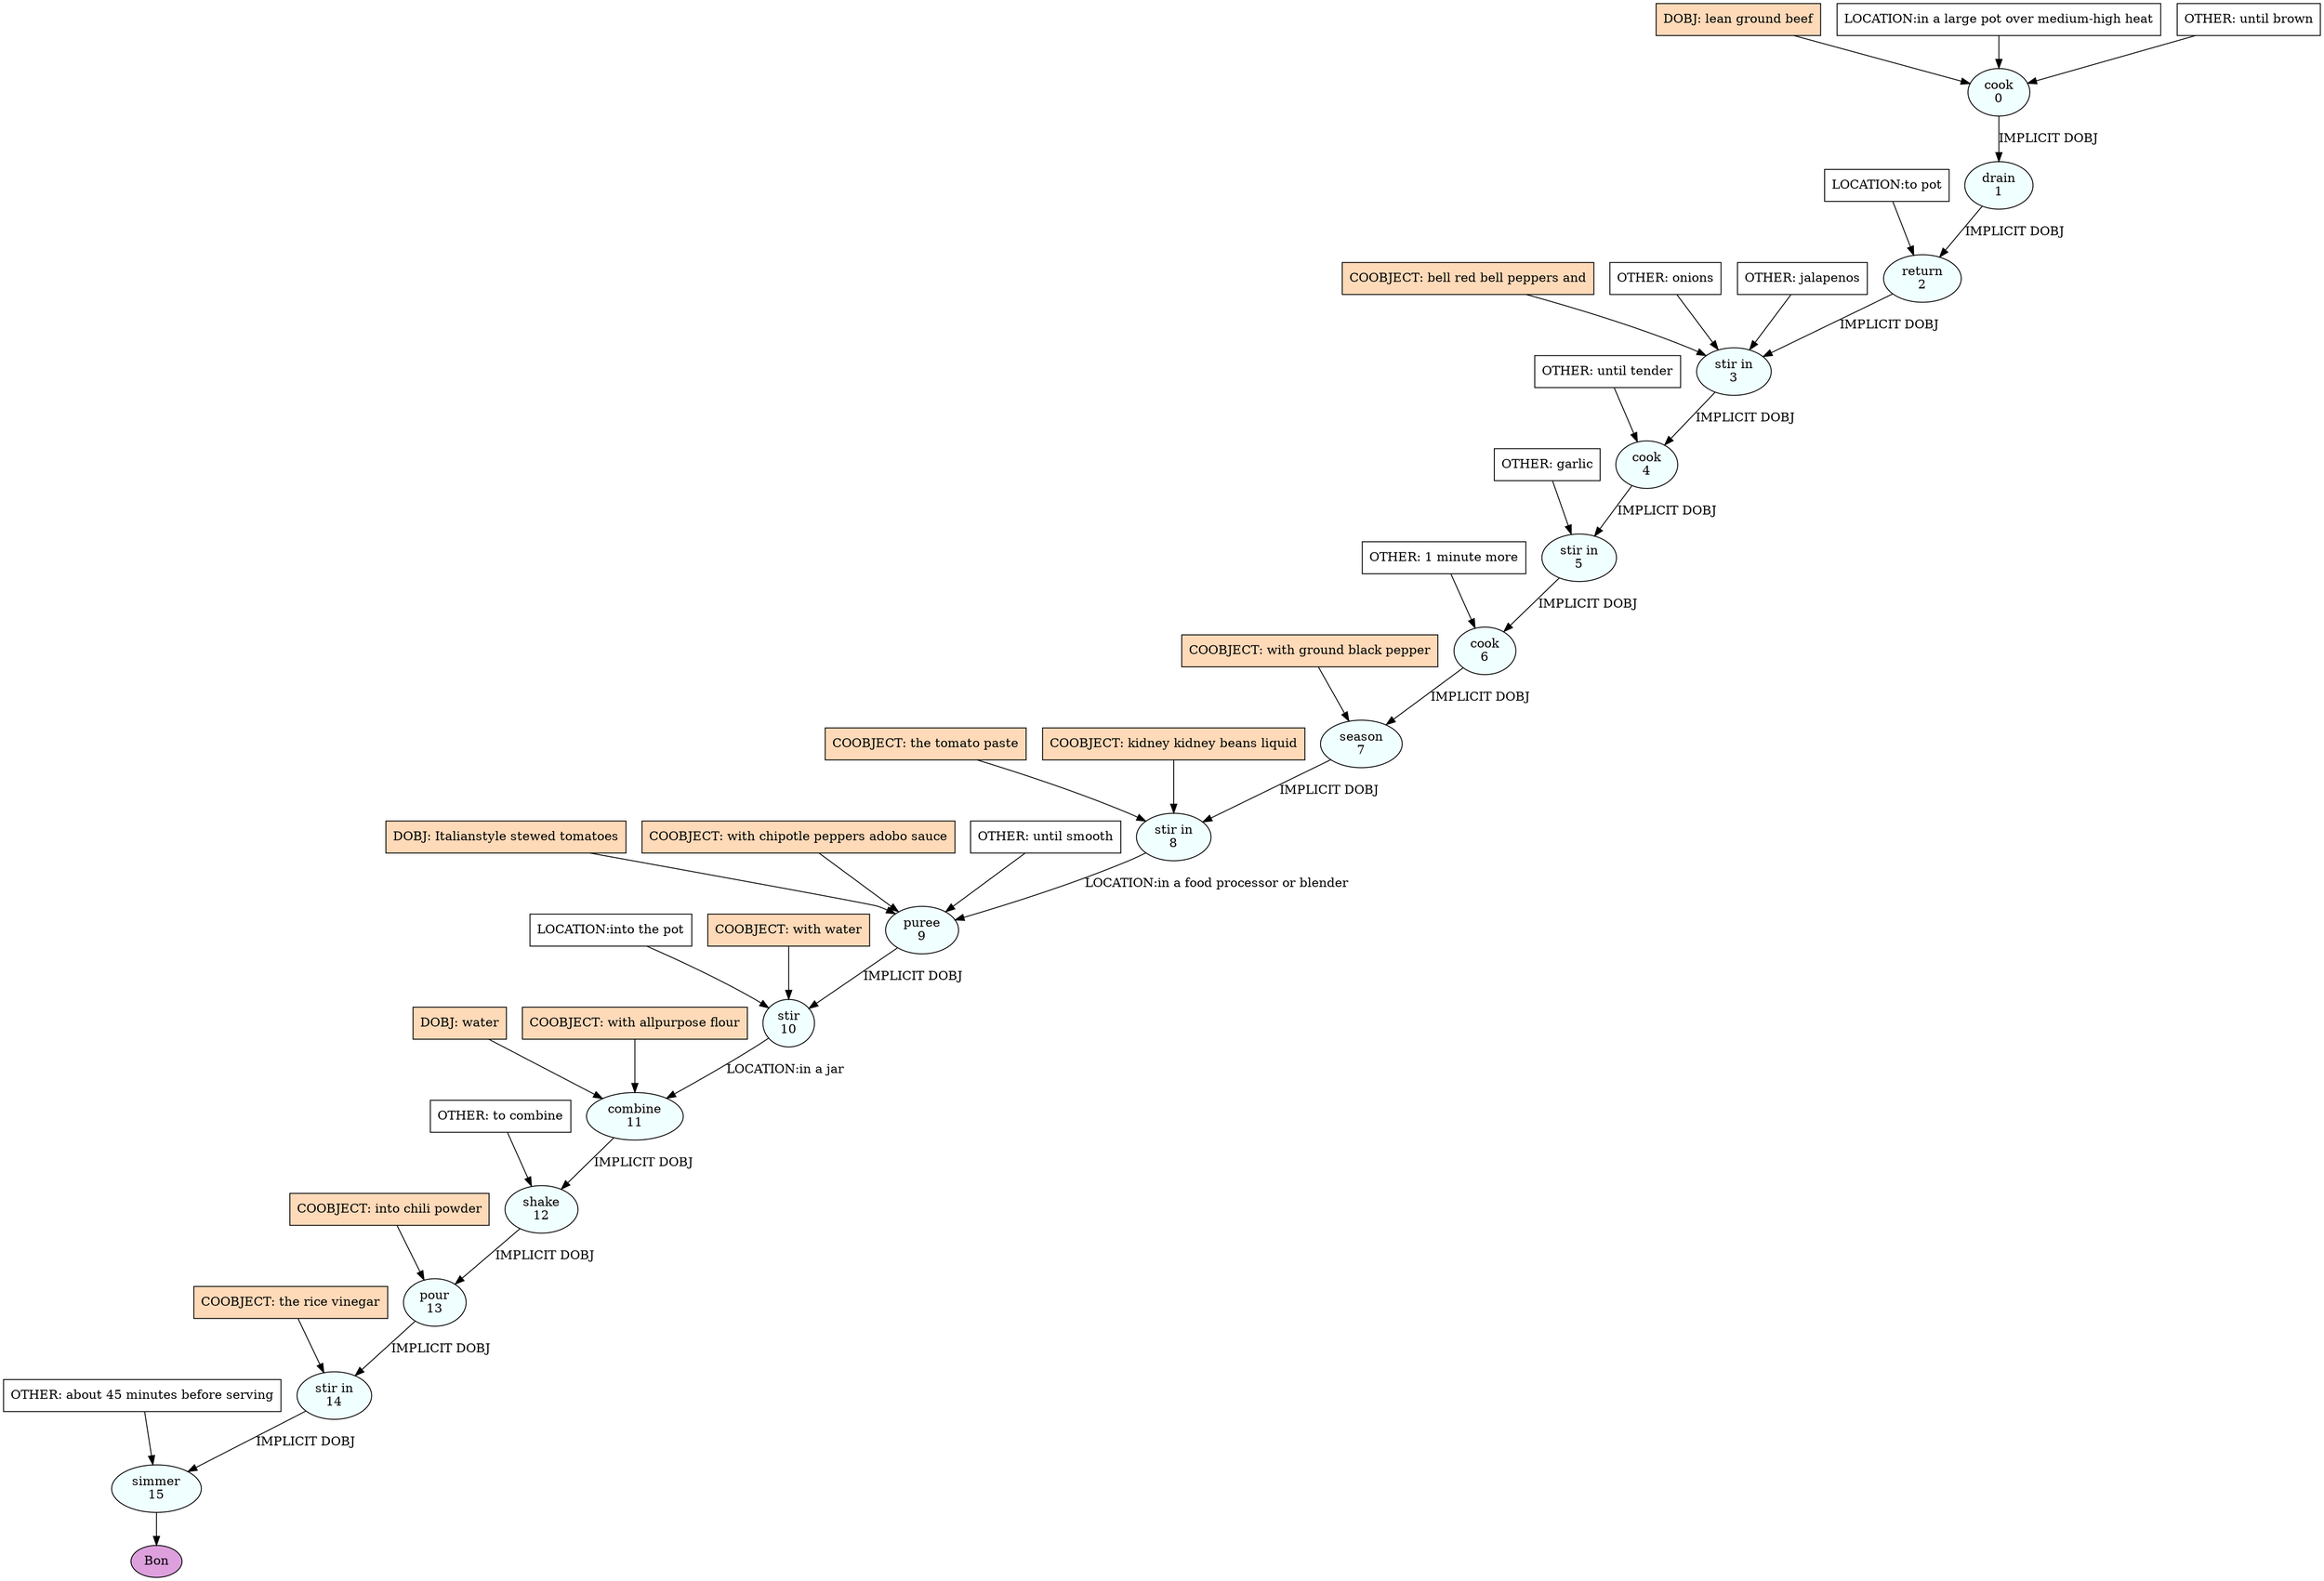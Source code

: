 digraph recipe {
E0[label="cook
0", shape=oval, style=filled, fillcolor=azure]
E1[label="drain
1", shape=oval, style=filled, fillcolor=azure]
E2[label="return
2", shape=oval, style=filled, fillcolor=azure]
E3[label="stir in
3", shape=oval, style=filled, fillcolor=azure]
E4[label="cook
4", shape=oval, style=filled, fillcolor=azure]
E5[label="stir in
5", shape=oval, style=filled, fillcolor=azure]
E6[label="cook
6", shape=oval, style=filled, fillcolor=azure]
E7[label="season
7", shape=oval, style=filled, fillcolor=azure]
E8[label="stir in
8", shape=oval, style=filled, fillcolor=azure]
E9[label="puree
9", shape=oval, style=filled, fillcolor=azure]
E10[label="stir
10", shape=oval, style=filled, fillcolor=azure]
E11[label="combine
11", shape=oval, style=filled, fillcolor=azure]
E12[label="shake
12", shape=oval, style=filled, fillcolor=azure]
E13[label="pour
13", shape=oval, style=filled, fillcolor=azure]
E14[label="stir in
14", shape=oval, style=filled, fillcolor=azure]
E15[label="simmer
15", shape=oval, style=filled, fillcolor=azure]
D0[label="DOBJ: lean ground beef", shape=box, style=filled, fillcolor=peachpuff]
D0 -> E0
P0_0[label="LOCATION:in a large pot over medium-high heat", shape=box, style=filled, fillcolor=white]
P0_0 -> E0
O0_0[label="OTHER: until brown", shape=box, style=filled, fillcolor=white]
O0_0 -> E0
E0 -> E1 [label="IMPLICIT DOBJ"]
E1 -> E2 [label="IMPLICIT DOBJ"]
P2_0_0[label="LOCATION:to pot", shape=box, style=filled, fillcolor=white]
P2_0_0 -> E2
E2 -> E3 [label="IMPLICIT DOBJ"]
P3_0_ing[label="COOBJECT: bell red bell peppers and", shape=box, style=filled, fillcolor=peachpuff]
P3_0_ing -> E3
O3_0_0[label="OTHER: onions", shape=box, style=filled, fillcolor=white]
O3_0_0 -> E3
O3_1_0[label="OTHER: jalapenos", shape=box, style=filled, fillcolor=white]
O3_1_0 -> E3
E3 -> E4 [label="IMPLICIT DOBJ"]
O4_0_0[label="OTHER: until tender", shape=box, style=filled, fillcolor=white]
O4_0_0 -> E4
E4 -> E5 [label="IMPLICIT DOBJ"]
O5_0_0[label="OTHER: garlic", shape=box, style=filled, fillcolor=white]
O5_0_0 -> E5
E5 -> E6 [label="IMPLICIT DOBJ"]
O6_0_0[label="OTHER: 1 minute more", shape=box, style=filled, fillcolor=white]
O6_0_0 -> E6
E6 -> E7 [label="IMPLICIT DOBJ"]
P7_0_ing[label="COOBJECT: with ground black pepper", shape=box, style=filled, fillcolor=peachpuff]
P7_0_ing -> E7
E7 -> E8 [label="IMPLICIT DOBJ"]
P8_0_ing[label="COOBJECT: the tomato paste", shape=box, style=filled, fillcolor=peachpuff]
P8_0_ing -> E8
P8_1_ing[label="COOBJECT: kidney kidney beans liquid", shape=box, style=filled, fillcolor=peachpuff]
P8_1_ing -> E8
D9_ing[label="DOBJ: Italianstyle stewed tomatoes", shape=box, style=filled, fillcolor=peachpuff]
D9_ing -> E9
E8 -> E9 [label="LOCATION:in a food processor or blender"]
P9_1_ing[label="COOBJECT: with chipotle peppers adobo sauce", shape=box, style=filled, fillcolor=peachpuff]
P9_1_ing -> E9
O9_0_0[label="OTHER: until smooth", shape=box, style=filled, fillcolor=white]
O9_0_0 -> E9
E9 -> E10 [label="IMPLICIT DOBJ"]
P10_0_0[label="LOCATION:into the pot", shape=box, style=filled, fillcolor=white]
P10_0_0 -> E10
P10_1_ing[label="COOBJECT: with water", shape=box, style=filled, fillcolor=peachpuff]
P10_1_ing -> E10
D11_ing[label="DOBJ: water", shape=box, style=filled, fillcolor=peachpuff]
D11_ing -> E11
P11_0_ing[label="COOBJECT: with allpurpose flour", shape=box, style=filled, fillcolor=peachpuff]
P11_0_ing -> E11
E10 -> E11 [label="LOCATION:in a jar"]
E11 -> E12 [label="IMPLICIT DOBJ"]
O12_0_0[label="OTHER: to combine", shape=box, style=filled, fillcolor=white]
O12_0_0 -> E12
E12 -> E13 [label="IMPLICIT DOBJ"]
P13_0_ing[label="COOBJECT: into chili powder", shape=box, style=filled, fillcolor=peachpuff]
P13_0_ing -> E13
E13 -> E14 [label="IMPLICIT DOBJ"]
P14_0_ing[label="COOBJECT: the rice vinegar", shape=box, style=filled, fillcolor=peachpuff]
P14_0_ing -> E14
E14 -> E15 [label="IMPLICIT DOBJ"]
O15_0_0[label="OTHER: about 45 minutes before serving", shape=box, style=filled, fillcolor=white]
O15_0_0 -> E15
EOR[label="Bon", shape=oval, style=filled, fillcolor=plum]
E15 -> EOR
}

